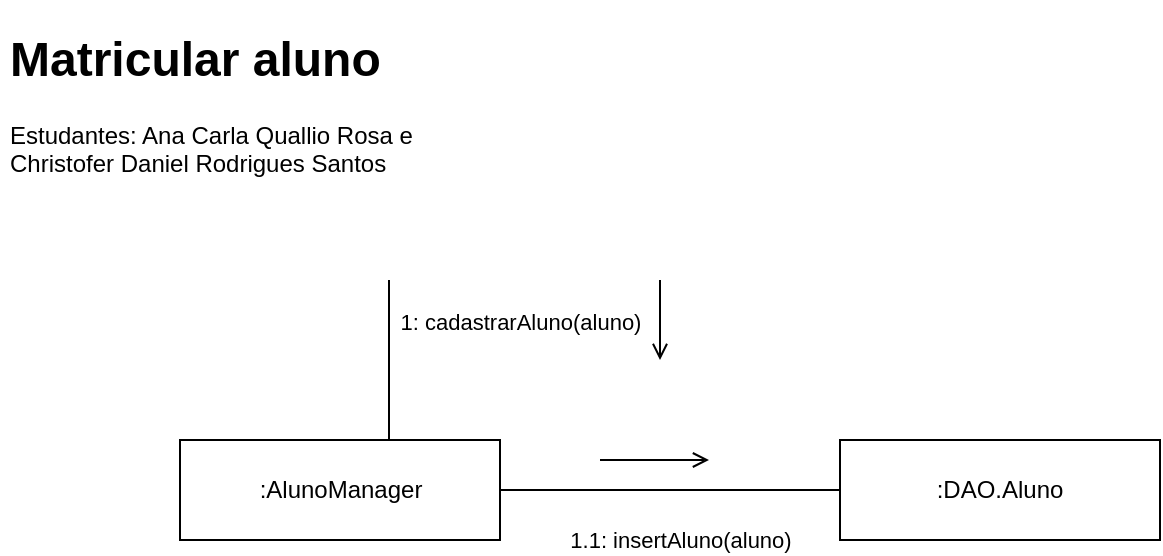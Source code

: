<mxfile version="18.2.0" type="google" pages="3"><diagram id="1op8o0NWPQwT3hesefyT" name="Matricular aluno"><mxGraphModel grid="1" page="1" gridSize="10" guides="1" tooltips="1" connect="1" arrows="1" fold="1" pageScale="1" pageWidth="827" pageHeight="1169" math="0" shadow="0"><root><mxCell id="0"/><mxCell id="1" parent="0"/><mxCell id="Jok13cdhjiBgFRaz9C_u-1" value="&lt;h1&gt;Matricular aluno&lt;/h1&gt;&lt;p&gt;Estudantes: Ana Carla Quallio Rosa e Christofer Daniel Rodrigues Santos&lt;/p&gt;" style="text;html=1;strokeColor=none;fillColor=none;spacing=5;spacingTop=-20;whiteSpace=wrap;overflow=hidden;rounded=0;" vertex="1" parent="1"><mxGeometry x="20" y="40" width="220" height="120" as="geometry"/></mxCell><mxCell id="63m-LypzJMvGpBNjFf4X-6" style="edgeStyle=orthogonalEdgeStyle;rounded=0;orthogonalLoop=1;jettySize=auto;html=1;exitX=1;exitY=0.5;exitDx=0;exitDy=0;endArrow=none;endFill=0;" edge="1" parent="1" source="63m-LypzJMvGpBNjFf4X-1" target="euZ473yahk7sObAEakPe-1"><mxGeometry relative="1" as="geometry"/></mxCell><mxCell id="63m-LypzJMvGpBNjFf4X-7" value="1.1: insertAluno(aluno)" style="edgeLabel;html=1;align=center;verticalAlign=middle;resizable=0;points=[];" connectable="0" vertex="1" parent="63m-LypzJMvGpBNjFf4X-6"><mxGeometry x="0.271" y="-2" relative="1" as="geometry"><mxPoint x="-18" y="23" as="offset"/></mxGeometry></mxCell><mxCell id="63m-LypzJMvGpBNjFf4X-1" value=":AlunoManager" style="html=1;" vertex="1" parent="1"><mxGeometry x="110" y="250" width="160" height="50" as="geometry"/></mxCell><mxCell id="63m-LypzJMvGpBNjFf4X-2" value="1: cadastrarAluno(aluno)" style="html=1;verticalAlign=bottom;endArrow=none;rounded=0;endFill=0;" edge="1" parent="1"><mxGeometry x="-0.25" y="65" width="80" relative="1" as="geometry"><mxPoint x="214.5" y="170" as="sourcePoint"/><mxPoint x="214.5" y="250" as="targetPoint"/><mxPoint as="offset"/></mxGeometry></mxCell><mxCell id="euZ473yahk7sObAEakPe-1" value=":DAO.Aluno" style="rounded=0;whiteSpace=wrap;html=1;" vertex="1" parent="1"><mxGeometry x="440" y="250" width="160" height="50" as="geometry"/></mxCell><mxCell id="Isqe7KRNJbLbQedRJ-MX-1" value="" style="endArrow=open;html=1;rounded=0;endFill=0;" edge="1" parent="1"><mxGeometry width="50" height="50" relative="1" as="geometry"><mxPoint x="350" y="170" as="sourcePoint"/><mxPoint x="350" y="210" as="targetPoint"/></mxGeometry></mxCell><mxCell id="63m-LypzJMvGpBNjFf4X-4" value="" style="endArrow=open;html=1;rounded=0;endFill=0;" edge="1" parent="1"><mxGeometry width="50" height="50" relative="1" as="geometry"><mxPoint x="320" y="260" as="sourcePoint"/><mxPoint x="374.5" y="260" as="targetPoint"/></mxGeometry></mxCell></root></mxGraphModel></diagram><diagram id="Ppgr8KRP2lybCxzuPnnK" name="Criar turma"><mxGraphModel grid="1" page="1" gridSize="10" guides="1" tooltips="1" connect="1" arrows="1" fold="1" pageScale="1" pageWidth="827" pageHeight="1169" math="0" shadow="0"><root><mxCell id="0"/><mxCell id="1" parent="0"/><mxCell id="MNv2x52gEkOV3R2BJ9eM-1" value="&lt;h1&gt;Criar turma&lt;/h1&gt;&lt;p&gt;Estudantes: Ana Carla Quallio Rosa e Christofer Daniel Rodrigues Santos&lt;/p&gt;" style="text;html=1;strokeColor=none;fillColor=none;spacing=5;spacingTop=-20;whiteSpace=wrap;overflow=hidden;rounded=0;" vertex="1" parent="1"><mxGeometry x="20" y="40" width="220" height="120" as="geometry"/></mxCell><mxCell id="z1QIEBehI6yWeQ1Sqlae-1" style="edgeStyle=orthogonalEdgeStyle;rounded=0;orthogonalLoop=1;jettySize=auto;html=1;exitX=1;exitY=0.5;exitDx=0;exitDy=0;endArrow=none;endFill=0;" edge="1" parent="1" source="z1QIEBehI6yWeQ1Sqlae-3" target="z1QIEBehI6yWeQ1Sqlae-5"><mxGeometry relative="1" as="geometry"/></mxCell><mxCell id="z1QIEBehI6yWeQ1Sqlae-2" value="1.1: inserirTurma(turma)" style="edgeLabel;html=1;align=center;verticalAlign=middle;resizable=0;points=[];" connectable="0" vertex="1" parent="z1QIEBehI6yWeQ1Sqlae-1"><mxGeometry x="0.271" y="-2" relative="1" as="geometry"><mxPoint x="-18" y="23" as="offset"/></mxGeometry></mxCell><mxCell id="z1QIEBehI6yWeQ1Sqlae-3" value=":TurmaManager" style="html=1;" vertex="1" parent="1"><mxGeometry x="190" y="240" width="130" height="50" as="geometry"/></mxCell><mxCell id="z1QIEBehI6yWeQ1Sqlae-4" value="1: criarTurma(turma)" style="html=1;verticalAlign=bottom;endArrow=none;rounded=0;endFill=0;" edge="1" parent="1"><mxGeometry x="-0.25" y="65" width="80" relative="1" as="geometry"><mxPoint x="264.5" y="160" as="sourcePoint"/><mxPoint x="264.5" y="240" as="targetPoint"/><mxPoint as="offset"/></mxGeometry></mxCell><mxCell id="z1QIEBehI6yWeQ1Sqlae-5" value=":DAO.Turma" style="rounded=0;whiteSpace=wrap;html=1;" vertex="1" parent="1"><mxGeometry x="490" y="240" width="120" height="50" as="geometry"/></mxCell><mxCell id="z1QIEBehI6yWeQ1Sqlae-6" value="" style="endArrow=open;html=1;rounded=0;endFill=0;" edge="1" parent="1"><mxGeometry width="50" height="50" relative="1" as="geometry"><mxPoint x="400" y="160" as="sourcePoint"/><mxPoint x="400" y="200" as="targetPoint"/></mxGeometry></mxCell><mxCell id="z1QIEBehI6yWeQ1Sqlae-7" value="" style="endArrow=open;html=1;rounded=0;endFill=0;" edge="1" parent="1"><mxGeometry width="50" height="50" relative="1" as="geometry"><mxPoint x="370" y="250" as="sourcePoint"/><mxPoint x="424.5" y="250" as="targetPoint"/></mxGeometry></mxCell></root></mxGraphModel></diagram><diagram id="SAF1ziEEdgrgMYI2MXN6" name="Modificar boletim"><mxGraphModel grid="1" page="1" gridSize="10" guides="1" tooltips="1" connect="1" arrows="1" fold="1" pageScale="1" pageWidth="827" pageHeight="1169" math="0" shadow="0"><root><mxCell id="0"/><mxCell id="1" parent="0"/><mxCell id="VXaDJ1ZycW8o3JxcUZMk-1" value="&lt;h1&gt;Modificar boletim&lt;/h1&gt;&lt;p&gt;Estudantes: Ana Carla Quallio Rosa e Christofer Daniel Rodrigues Santos&lt;/p&gt;" style="text;html=1;strokeColor=none;fillColor=none;spacing=5;spacingTop=-20;whiteSpace=wrap;overflow=hidden;rounded=0;" vertex="1" parent="1"><mxGeometry x="20" y="40" width="220" height="120" as="geometry"/></mxCell><mxCell id="61eikvfTe9RUCgxMWfWc-1" style="edgeStyle=orthogonalEdgeStyle;rounded=0;orthogonalLoop=1;jettySize=auto;html=1;exitX=0.5;exitY=1;exitDx=0;exitDy=0;entryX=0.5;entryY=1;entryDx=0;entryDy=0;endArrow=none;endFill=0;" edge="1" parent="1" source="slsGPCA_l_yErkkxl7eA-1" target="slsGPCA_l_yErkkxl7eA-2"><mxGeometry relative="1" as="geometry"><Array as="points"><mxPoint x="240" y="370"/><mxPoint x="686" y="370"/></Array></mxGeometry></mxCell><mxCell id="61eikvfTe9RUCgxMWfWc-3" value="2. atualizarBoletim(idAluno, boletim)" style="edgeLabel;html=1;align=center;verticalAlign=middle;resizable=0;points=[];" connectable="0" vertex="1" parent="61eikvfTe9RUCgxMWfWc-1"><mxGeometry x="-0.048" y="1" relative="1" as="geometry"><mxPoint y="11" as="offset"/></mxGeometry></mxCell><mxCell id="slsGPCA_l_yErkkxl7eA-1" value=":BoletimManager" style="rounded=0;whiteSpace=wrap;html=1;" vertex="1" parent="1"><mxGeometry x="180" y="270" width="120" height="50" as="geometry"/></mxCell><mxCell id="slsGPCA_l_yErkkxl7eA-2" value=":DAO.Boletim" style="rounded=0;whiteSpace=wrap;html=1;" vertex="1" parent="1"><mxGeometry x="626" y="270" width="120" height="50" as="geometry"/></mxCell><mxCell id="slsGPCA_l_yErkkxl7eA-3" value="1.1: boletim := buscarBoletimEmAberto(idAluno): Boletim" style="html=1;verticalAlign=bottom;endArrow=none;rounded=0;entryX=0;entryY=0.5;entryDx=0;entryDy=0;endFill=0;" edge="1" parent="1" target="slsGPCA_l_yErkkxl7eA-2"><mxGeometry x="0.019" y="-25" width="80" relative="1" as="geometry"><mxPoint x="300" y="294.47" as="sourcePoint"/><mxPoint x="394.5" y="294.47" as="targetPoint"/><mxPoint as="offset"/></mxGeometry></mxCell><mxCell id="kxe0Ixy64DkzIAVCxMbR-1" value="1: buscarBoletimPorId(idAluno)" style="html=1;verticalAlign=bottom;endArrow=none;rounded=0;endFill=0;" edge="1" parent="1"><mxGeometry y="-93" width="80" relative="1" as="geometry"><mxPoint x="239.5" y="190" as="sourcePoint"/><mxPoint x="239.5" y="270" as="targetPoint"/><mxPoint as="offset"/></mxGeometry></mxCell><mxCell id="CuhFrivAfpDDDz9vU_NS-1" value="" style="endArrow=open;html=1;rounded=0;endFill=0;" edge="1" parent="1"><mxGeometry width="50" height="50" relative="1" as="geometry"><mxPoint x="260" y="200" as="sourcePoint"/><mxPoint x="260" y="240" as="targetPoint"/></mxGeometry></mxCell><mxCell id="CuhFrivAfpDDDz9vU_NS-2" value="" style="endArrow=open;html=1;rounded=0;endFill=0;" edge="1" parent="1"><mxGeometry width="50" height="50" relative="1" as="geometry"><mxPoint x="446" y="280" as="sourcePoint"/><mxPoint x="486" y="280" as="targetPoint"/></mxGeometry></mxCell><mxCell id="61eikvfTe9RUCgxMWfWc-4" value="" style="endArrow=open;html=1;rounded=0;endFill=0;" edge="1" parent="1"><mxGeometry width="50" height="50" relative="1" as="geometry"><mxPoint x="456" y="360" as="sourcePoint"/><mxPoint x="496" y="360" as="targetPoint"/></mxGeometry></mxCell></root></mxGraphModel></diagram></mxfile>